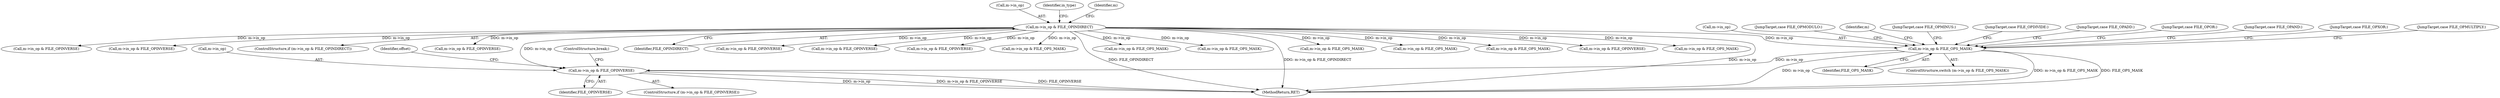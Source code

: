 digraph "0_file_447558595a3650db2886cd2f416ad0beba965801@pointer" {
"1001836" [label="(Call,m->in_op & FILE_OPS_MASK)"];
"1000231" [label="(Call,m->in_op & FILE_OPINDIRECT)"];
"1002173" [label="(Call,m->in_op & FILE_OPINVERSE)"];
"1001842" [label="(JumpTarget,case FILE_OPAND:)"];
"1000559" [label="(Call,m->in_op & FILE_OPS_MASK)"];
"1002199" [label="(Call,m->in_op & FILE_OPS_MASK)"];
"1000971" [label="(Call,m->in_op & FILE_OPINVERSE)"];
"1002179" [label="(Identifier,offset)"];
"1001840" [label="(Identifier,FILE_OPS_MASK)"];
"1000232" [label="(Call,m->in_op)"];
"1002177" [label="(Identifier,FILE_OPINVERSE)"];
"1000424" [label="(Identifier,in_type)"];
"1001916" [label="(JumpTarget,case FILE_OPXOR:)"];
"1000448" [label="(Call,m->in_op & FILE_OPS_MASK)"];
"1002027" [label="(JumpTarget,case FILE_OPMULTIPLY:)"];
"1000752" [label="(Call,m->in_op & FILE_OPINVERSE)"];
"1002172" [label="(ControlStructure,if (m->in_op & FILE_OPINVERSE))"];
"1001835" [label="(ControlStructure,switch (m->in_op & FILE_OPS_MASK))"];
"1002284" [label="(Call,m->in_op & FILE_OPINVERSE)"];
"1002173" [label="(Call,m->in_op & FILE_OPINVERSE)"];
"1001837" [label="(Call,m->in_op)"];
"1002181" [label="(ControlStructure,break;)"];
"1002756" [label="(MethodReturn,RET)"];
"1000230" [label="(ControlStructure,if (m->in_op & FILE_OPINDIRECT))"];
"1001446" [label="(Call,m->in_op & FILE_OPINVERSE)"];
"1000240" [label="(Identifier,m)"];
"1002101" [label="(JumpTarget,case FILE_OPMODULO:)"];
"1002175" [label="(Identifier,m)"];
"1000235" [label="(Identifier,FILE_OPINDIRECT)"];
"1001990" [label="(JumpTarget,case FILE_OPMINUS:)"];
"1002064" [label="(JumpTarget,case FILE_OPDIVIDE:)"];
"1001082" [label="(Call,m->in_op & FILE_OPINVERSE)"];
"1001953" [label="(JumpTarget,case FILE_OPADD:)"];
"1000533" [label="(Call,m->in_op & FILE_OPINVERSE)"];
"1002174" [label="(Call,m->in_op)"];
"1000231" [label="(Call,m->in_op & FILE_OPINDIRECT)"];
"1001810" [label="(Call,m->in_op & FILE_OPINVERSE)"];
"1000778" [label="(Call,m->in_op & FILE_OPS_MASK)"];
"1001109" [label="(Call,m->in_op & FILE_OPS_MASK)"];
"1000997" [label="(Call,m->in_op & FILE_OPS_MASK)"];
"1001879" [label="(JumpTarget,case FILE_OPOR:)"];
"1001836" [label="(Call,m->in_op & FILE_OPS_MASK)"];
"1001473" [label="(Call,m->in_op & FILE_OPS_MASK)"];
"1001836" -> "1001835"  [label="AST: "];
"1001836" -> "1001840"  [label="CFG: "];
"1001837" -> "1001836"  [label="AST: "];
"1001840" -> "1001836"  [label="AST: "];
"1001842" -> "1001836"  [label="CFG: "];
"1001879" -> "1001836"  [label="CFG: "];
"1001916" -> "1001836"  [label="CFG: "];
"1001953" -> "1001836"  [label="CFG: "];
"1001990" -> "1001836"  [label="CFG: "];
"1002027" -> "1001836"  [label="CFG: "];
"1002064" -> "1001836"  [label="CFG: "];
"1002101" -> "1001836"  [label="CFG: "];
"1002175" -> "1001836"  [label="CFG: "];
"1001836" -> "1002756"  [label="DDG: m->in_op & FILE_OPS_MASK"];
"1001836" -> "1002756"  [label="DDG: FILE_OPS_MASK"];
"1001836" -> "1002756"  [label="DDG: m->in_op"];
"1000231" -> "1001836"  [label="DDG: m->in_op"];
"1001836" -> "1002173"  [label="DDG: m->in_op"];
"1000231" -> "1000230"  [label="AST: "];
"1000231" -> "1000235"  [label="CFG: "];
"1000232" -> "1000231"  [label="AST: "];
"1000235" -> "1000231"  [label="AST: "];
"1000240" -> "1000231"  [label="CFG: "];
"1000424" -> "1000231"  [label="CFG: "];
"1000231" -> "1002756"  [label="DDG: FILE_OPINDIRECT"];
"1000231" -> "1002756"  [label="DDG: m->in_op & FILE_OPINDIRECT"];
"1000231" -> "1002756"  [label="DDG: m->in_op"];
"1000231" -> "1000448"  [label="DDG: m->in_op"];
"1000231" -> "1000533"  [label="DDG: m->in_op"];
"1000231" -> "1000559"  [label="DDG: m->in_op"];
"1000231" -> "1000752"  [label="DDG: m->in_op"];
"1000231" -> "1000778"  [label="DDG: m->in_op"];
"1000231" -> "1000971"  [label="DDG: m->in_op"];
"1000231" -> "1000997"  [label="DDG: m->in_op"];
"1000231" -> "1001082"  [label="DDG: m->in_op"];
"1000231" -> "1001109"  [label="DDG: m->in_op"];
"1000231" -> "1001446"  [label="DDG: m->in_op"];
"1000231" -> "1001473"  [label="DDG: m->in_op"];
"1000231" -> "1001810"  [label="DDG: m->in_op"];
"1000231" -> "1002173"  [label="DDG: m->in_op"];
"1000231" -> "1002199"  [label="DDG: m->in_op"];
"1000231" -> "1002284"  [label="DDG: m->in_op"];
"1002173" -> "1002172"  [label="AST: "];
"1002173" -> "1002177"  [label="CFG: "];
"1002174" -> "1002173"  [label="AST: "];
"1002177" -> "1002173"  [label="AST: "];
"1002179" -> "1002173"  [label="CFG: "];
"1002181" -> "1002173"  [label="CFG: "];
"1002173" -> "1002756"  [label="DDG: m->in_op"];
"1002173" -> "1002756"  [label="DDG: m->in_op & FILE_OPINVERSE"];
"1002173" -> "1002756"  [label="DDG: FILE_OPINVERSE"];
}
